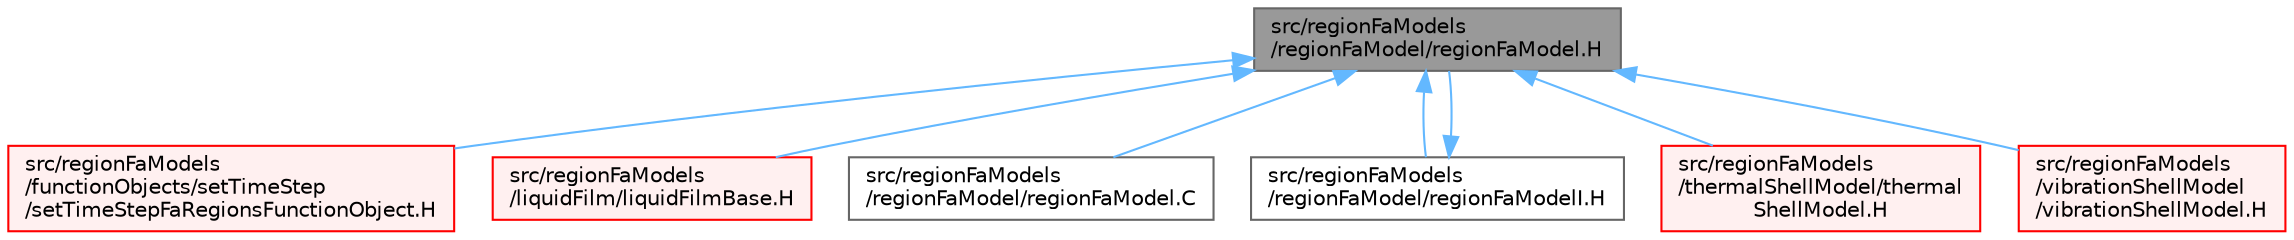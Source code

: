 digraph "src/regionFaModels/regionFaModel/regionFaModel.H"
{
 // LATEX_PDF_SIZE
  bgcolor="transparent";
  edge [fontname=Helvetica,fontsize=10,labelfontname=Helvetica,labelfontsize=10];
  node [fontname=Helvetica,fontsize=10,shape=box,height=0.2,width=0.4];
  Node1 [id="Node000001",label="src/regionFaModels\l/regionFaModel/regionFaModel.H",height=0.2,width=0.4,color="gray40", fillcolor="grey60", style="filled", fontcolor="black",tooltip=" "];
  Node1 -> Node2 [id="edge1_Node000001_Node000002",dir="back",color="steelblue1",style="solid",tooltip=" "];
  Node2 [id="Node000002",label="src/regionFaModels\l/functionObjects/setTimeStep\l/setTimeStepFaRegionsFunctionObject.H",height=0.2,width=0.4,color="red", fillcolor="#FFF0F0", style="filled",URL="$setTimeStepFaRegionsFunctionObject_8H.html",tooltip=" "];
  Node1 -> Node4 [id="edge2_Node000001_Node000004",dir="back",color="steelblue1",style="solid",tooltip=" "];
  Node4 [id="Node000004",label="src/regionFaModels\l/liquidFilm/liquidFilmBase.H",height=0.2,width=0.4,color="red", fillcolor="#FFF0F0", style="filled",URL="$liquidFilmBase_8H.html",tooltip=" "];
  Node1 -> Node22 [id="edge3_Node000001_Node000022",dir="back",color="steelblue1",style="solid",tooltip=" "];
  Node22 [id="Node000022",label="src/regionFaModels\l/regionFaModel/regionFaModel.C",height=0.2,width=0.4,color="grey40", fillcolor="white", style="filled",URL="$regionFaModel_8C.html",tooltip=" "];
  Node1 -> Node23 [id="edge4_Node000001_Node000023",dir="back",color="steelblue1",style="solid",tooltip=" "];
  Node23 [id="Node000023",label="src/regionFaModels\l/regionFaModel/regionFaModelI.H",height=0.2,width=0.4,color="grey40", fillcolor="white", style="filled",URL="$regionFaModelI_8H.html",tooltip=" "];
  Node23 -> Node1 [id="edge5_Node000023_Node000001",dir="back",color="steelblue1",style="solid",tooltip=" "];
  Node1 -> Node24 [id="edge6_Node000001_Node000024",dir="back",color="steelblue1",style="solid",tooltip=" "];
  Node24 [id="Node000024",label="src/regionFaModels\l/thermalShellModel/thermal\lShellModel.H",height=0.2,width=0.4,color="red", fillcolor="#FFF0F0", style="filled",URL="$thermalShellModel_8H.html",tooltip=" "];
  Node1 -> Node31 [id="edge7_Node000001_Node000031",dir="back",color="steelblue1",style="solid",tooltip=" "];
  Node31 [id="Node000031",label="src/regionFaModels\l/vibrationShellModel\l/vibrationShellModel.H",height=0.2,width=0.4,color="red", fillcolor="#FFF0F0", style="filled",URL="$vibrationShellModel_8H.html",tooltip=" "];
}
